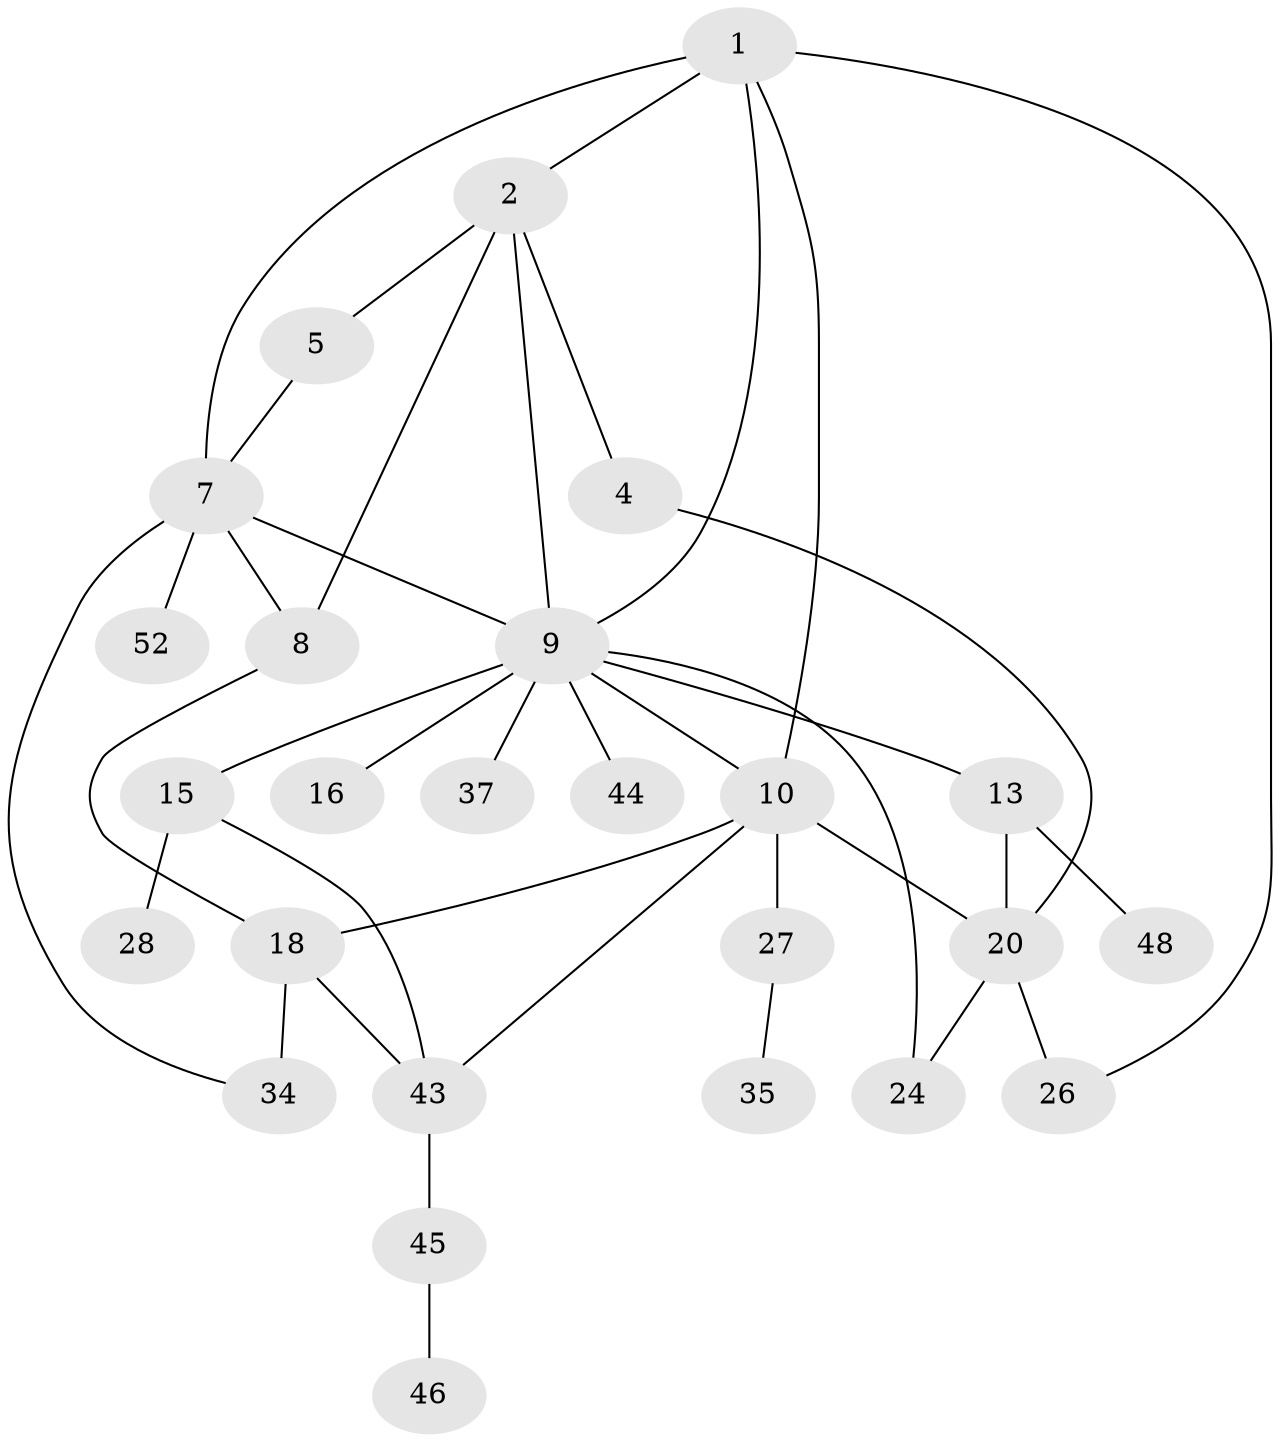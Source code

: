 // original degree distribution, {5: 0.057692307692307696, 3: 0.19230769230769232, 2: 0.3269230769230769, 4: 0.11538461538461539, 6: 0.038461538461538464, 8: 0.019230769230769232, 1: 0.25}
// Generated by graph-tools (version 1.1) at 2025/13/03/09/25 04:13:29]
// undirected, 26 vertices, 38 edges
graph export_dot {
graph [start="1"]
  node [color=gray90,style=filled];
  1 [super="+3"];
  2;
  4 [super="+25"];
  5 [super="+6"];
  7 [super="+32+14"];
  8 [super="+17"];
  9 [super="+11+12"];
  10 [super="+50+19+23"];
  13;
  15;
  16;
  18 [super="+22+33"];
  20 [super="+41"];
  24;
  26 [super="+31"];
  27;
  28;
  34 [super="+38"];
  35 [super="+40"];
  37 [super="+42"];
  43;
  44;
  45;
  46;
  48;
  52;
  1 -- 2;
  1 -- 7;
  1 -- 26;
  1 -- 9;
  1 -- 10;
  2 -- 4;
  2 -- 5;
  2 -- 8;
  2 -- 9;
  4 -- 20;
  5 -- 7;
  7 -- 52;
  7 -- 8;
  7 -- 9;
  7 -- 34;
  8 -- 18;
  9 -- 10;
  9 -- 37;
  9 -- 44;
  9 -- 13;
  9 -- 15;
  9 -- 16;
  9 -- 24;
  10 -- 43;
  10 -- 27 [weight=2];
  10 -- 18;
  10 -- 20;
  13 -- 48;
  13 -- 20;
  15 -- 28;
  15 -- 43;
  18 -- 34 [weight=2];
  18 -- 43;
  20 -- 24;
  20 -- 26 [weight=2];
  27 -- 35;
  43 -- 45;
  45 -- 46;
}
